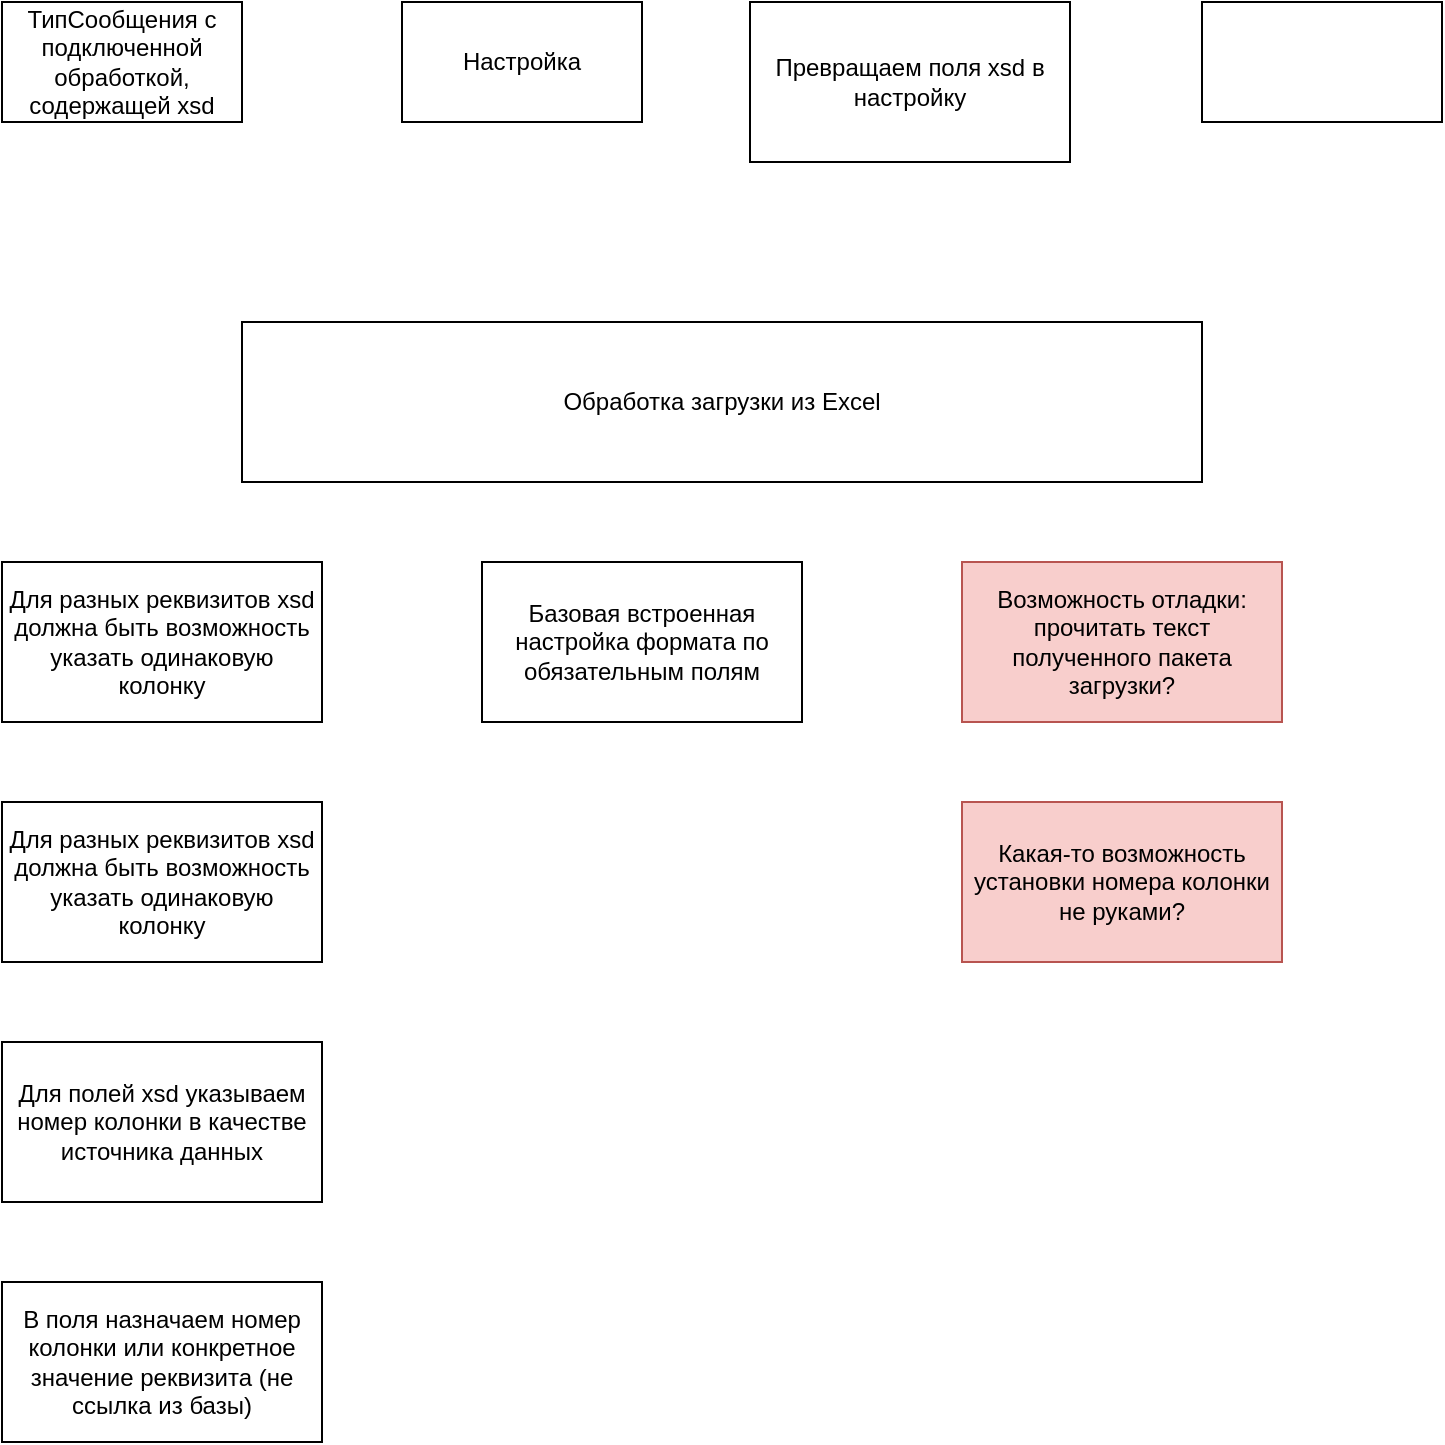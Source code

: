 <mxfile version="20.6.0" type="device" pages="4"><diagram id="U8fzolZC7nZdCNsqpMJk" name="Тезисы"><mxGraphModel dx="1673" dy="887" grid="1" gridSize="10" guides="1" tooltips="1" connect="1" arrows="1" fold="1" page="1" pageScale="1" pageWidth="827" pageHeight="1169" math="0" shadow="0"><root><mxCell id="0"/><mxCell id="1" parent="0"/><mxCell id="AP_dU7DCzNYFyPdQlKkF-1" value="ТипСообщения с подключенной обработкой, содержащей xsd" style="rounded=0;whiteSpace=wrap;html=1;" vertex="1" parent="1"><mxGeometry x="40" y="40" width="120" height="60" as="geometry"/></mxCell><mxCell id="AP_dU7DCzNYFyPdQlKkF-2" value="Настройка" style="rounded=0;whiteSpace=wrap;html=1;" vertex="1" parent="1"><mxGeometry x="240" y="40" width="120" height="60" as="geometry"/></mxCell><mxCell id="AP_dU7DCzNYFyPdQlKkF-3" value="Превращаем поля xsd в настройку" style="rounded=0;whiteSpace=wrap;html=1;" vertex="1" parent="1"><mxGeometry x="414" y="40" width="160" height="80" as="geometry"/></mxCell><mxCell id="AP_dU7DCzNYFyPdQlKkF-4" value="" style="rounded=0;whiteSpace=wrap;html=1;" vertex="1" parent="1"><mxGeometry x="640" y="40" width="120" height="60" as="geometry"/></mxCell><mxCell id="AP_dU7DCzNYFyPdQlKkF-5" value="Обработка загрузки из Excel" style="rounded=0;whiteSpace=wrap;html=1;" vertex="1" parent="1"><mxGeometry x="160" y="200" width="480" height="80" as="geometry"/></mxCell><mxCell id="AP_dU7DCzNYFyPdQlKkF-6" value="Для разных реквизитов xsd должна быть возможность указать одинаковую колонку" style="rounded=0;whiteSpace=wrap;html=1;" vertex="1" parent="1"><mxGeometry x="40" y="440" width="160" height="80" as="geometry"/></mxCell><mxCell id="AP_dU7DCzNYFyPdQlKkF-7" value="Для полей xsd указываем номер колонки в качестве источника данных" style="rounded=0;whiteSpace=wrap;html=1;" vertex="1" parent="1"><mxGeometry x="40" y="560" width="160" height="80" as="geometry"/></mxCell><mxCell id="AP_dU7DCzNYFyPdQlKkF-8" value="Возможность отладки: прочитать текст полученного пакета загрузки?" style="rounded=0;whiteSpace=wrap;html=1;fillColor=#f8cecc;strokeColor=#b85450;" vertex="1" parent="1"><mxGeometry x="520" y="320" width="160" height="80" as="geometry"/></mxCell><mxCell id="AP_dU7DCzNYFyPdQlKkF-9" value="Какая-то возможность установки номера колонки не руками?" style="rounded=0;whiteSpace=wrap;html=1;fillColor=#f8cecc;strokeColor=#b85450;" vertex="1" parent="1"><mxGeometry x="520" y="440" width="160" height="80" as="geometry"/></mxCell><mxCell id="AP_dU7DCzNYFyPdQlKkF-10" value="Для разных реквизитов xsd должна быть возможность указать одинаковую колонку" style="rounded=0;whiteSpace=wrap;html=1;" vertex="1" parent="1"><mxGeometry x="40" y="320" width="160" height="80" as="geometry"/></mxCell><mxCell id="AP_dU7DCzNYFyPdQlKkF-11" value="Базовая встроенная настройка формата по обязательным полям" style="rounded=0;whiteSpace=wrap;html=1;" vertex="1" parent="1"><mxGeometry x="280" y="320" width="160" height="80" as="geometry"/></mxCell><mxCell id="AP_dU7DCzNYFyPdQlKkF-12" value="В поля назначаем номер колонки или конкретное значение реквизита (не ссылка из базы)" style="rounded=0;whiteSpace=wrap;html=1;" vertex="1" parent="1"><mxGeometry x="40" y="680" width="160" height="80" as="geometry"/></mxCell></root></mxGraphModel></diagram><diagram id="5XHhKs9LB3xMoOQARmgq" name="Схема процесса работы с обработкой"><mxGraphModel dx="2370" dy="1257" grid="1" gridSize="10" guides="1" tooltips="1" connect="1" arrows="1" fold="1" page="1" pageScale="1" pageWidth="827" pageHeight="1169" math="0" shadow="0"><root><mxCell id="0"/><mxCell id="1" parent="0"/><mxCell id="87eF1S2lNxK1gvHGaXlv-1" value="" style="swimlane;html=1;childLayout=stackLayout;resizeParent=1;resizeParentMax=0;startSize=20;horizontal=0;horizontalStack=1;whiteSpace=wrap;" vertex="1" parent="1"><mxGeometry x="160" y="80" width="1140" height="2030" as="geometry"/></mxCell><mxCell id="87eF1S2lNxK1gvHGaXlv-2" value="Пользователь" style="swimlane;html=1;startSize=20;" vertex="1" parent="87eF1S2lNxK1gvHGaXlv-1"><mxGeometry x="20" width="540" height="2030" as="geometry"/></mxCell><mxCell id="87eF1S2lNxK1gvHGaXlv-5" value="Открывает обработку" style="points=[[0.145,0.145,0],[0.5,0,0],[0.855,0.145,0],[1,0.5,0],[0.855,0.855,0],[0.5,1,0],[0.145,0.855,0],[0,0.5,0]];shape=mxgraph.bpmn.event;html=1;verticalLabelPosition=bottom;labelBackgroundColor=#ffffff;verticalAlign=top;align=center;perimeter=ellipsePerimeter;outlineConnect=0;aspect=fixed;outline=standard;symbol=general;" vertex="1" parent="87eF1S2lNxK1gvHGaXlv-2"><mxGeometry x="85" y="40" width="50" height="50" as="geometry"/></mxCell><mxCell id="87eF1S2lNxK1gvHGaXlv-8" value="Создает новую &lt;br&gt;настройку" style="points=[[0.145,0.145,0],[0.5,0,0],[0.855,0.145,0],[1,0.5,0],[0.855,0.855,0],[0.5,1,0],[0.145,0.855,0],[0,0.5,0]];shape=mxgraph.bpmn.event;html=1;verticalLabelPosition=bottom;labelBackgroundColor=#ffffff;verticalAlign=top;align=center;perimeter=ellipsePerimeter;outlineConnect=0;aspect=fixed;outline=standard;symbol=general;" vertex="1" parent="87eF1S2lNxK1gvHGaXlv-2"><mxGeometry x="410" y="280" width="50" height="50" as="geometry"/></mxCell><mxCell id="87eF1S2lNxK1gvHGaXlv-14" style="edgeStyle=orthogonalEdgeStyle;rounded=0;orthogonalLoop=1;jettySize=auto;html=1;entryX=0.5;entryY=0;entryDx=0;entryDy=0;entryPerimeter=0;" edge="1" parent="87eF1S2lNxK1gvHGaXlv-2" source="87eF1S2lNxK1gvHGaXlv-9" target="87eF1S2lNxK1gvHGaXlv-12"><mxGeometry relative="1" as="geometry"/></mxCell><mxCell id="87eF1S2lNxK1gvHGaXlv-15" style="edgeStyle=orthogonalEdgeStyle;rounded=0;orthogonalLoop=1;jettySize=auto;html=1;exitX=0.5;exitY=1;exitDx=0;exitDy=0;exitPerimeter=0;" edge="1" parent="87eF1S2lNxK1gvHGaXlv-2" source="87eF1S2lNxK1gvHGaXlv-9" target="87eF1S2lNxK1gvHGaXlv-13"><mxGeometry relative="1" as="geometry"/></mxCell><mxCell id="87eF1S2lNxK1gvHGaXlv-9" value="Выбирает из &lt;br&gt;списка настройку&amp;nbsp;" style="points=[[0.145,0.145,0],[0.5,0,0],[0.855,0.145,0],[1,0.5,0],[0.855,0.855,0],[0.5,1,0],[0.145,0.855,0],[0,0.5,0]];shape=mxgraph.bpmn.event;html=1;verticalLabelPosition=bottom;labelBackgroundColor=#ffffff;verticalAlign=top;align=center;perimeter=ellipsePerimeter;outlineConnect=0;aspect=fixed;outline=standard;symbol=general;" vertex="1" parent="87eF1S2lNxK1gvHGaXlv-2"><mxGeometry x="85" y="280" width="50" height="50" as="geometry"/></mxCell><mxCell id="87eF1S2lNxK1gvHGaXlv-12" value="Вызывает загрузку по&lt;br&gt;&amp;nbsp;настройке" style="points=[[0.145,0.145,0],[0.5,0,0],[0.855,0.145,0],[1,0.5,0],[0.855,0.855,0],[0.5,1,0],[0.145,0.855,0],[0,0.5,0]];shape=mxgraph.bpmn.event;html=1;verticalLabelPosition=bottom;labelBackgroundColor=#ffffff;verticalAlign=top;align=center;perimeter=ellipsePerimeter;outlineConnect=0;aspect=fixed;outline=standard;symbol=general;" vertex="1" parent="87eF1S2lNxK1gvHGaXlv-2"><mxGeometry x="60" y="440" width="50" height="50" as="geometry"/></mxCell><mxCell id="87eF1S2lNxK1gvHGaXlv-13" value="Вызывает редактирование&lt;br&gt;&amp;nbsp;настройки" style="points=[[0.145,0.145,0],[0.5,0,0],[0.855,0.145,0],[1,0.5,0],[0.855,0.855,0],[0.5,1,0],[0.145,0.855,0],[0,0.5,0]];shape=mxgraph.bpmn.event;html=1;verticalLabelPosition=bottom;labelBackgroundColor=#ffffff;verticalAlign=top;align=center;perimeter=ellipsePerimeter;outlineConnect=0;aspect=fixed;outline=standard;symbol=general;" vertex="1" parent="87eF1S2lNxK1gvHGaXlv-2"><mxGeometry x="220" y="430" width="50" height="50" as="geometry"/></mxCell><mxCell id="87eF1S2lNxK1gvHGaXlv-19" value="Выполняет редактирование &lt;br&gt;настройки. &lt;br&gt;Вызывает сохранение" style="points=[[0.145,0.145,0],[0.5,0,0],[0.855,0.145,0],[1,0.5,0],[0.855,0.855,0],[0.5,1,0],[0.145,0.855,0],[0,0.5,0]];shape=mxgraph.bpmn.event;html=1;verticalLabelPosition=bottom;labelBackgroundColor=#ffffff;verticalAlign=top;align=center;perimeter=ellipsePerimeter;outlineConnect=0;aspect=fixed;outline=standard;symbol=general;" vertex="1" parent="87eF1S2lNxK1gvHGaXlv-2"><mxGeometry x="410" y="780" width="50" height="50" as="geometry"/></mxCell><mxCell id="87eF1S2lNxK1gvHGaXlv-7" style="edgeStyle=orthogonalEdgeStyle;rounded=0;orthogonalLoop=1;jettySize=auto;html=1;entryX=0.5;entryY=0;entryDx=0;entryDy=0;entryPerimeter=0;" edge="1" parent="87eF1S2lNxK1gvHGaXlv-1" source="87eF1S2lNxK1gvHGaXlv-5" target="87eF1S2lNxK1gvHGaXlv-6"><mxGeometry relative="1" as="geometry"/></mxCell><mxCell id="87eF1S2lNxK1gvHGaXlv-10" style="edgeStyle=orthogonalEdgeStyle;rounded=0;orthogonalLoop=1;jettySize=auto;html=1;entryX=0.5;entryY=0;entryDx=0;entryDy=0;entryPerimeter=0;exitX=0.5;exitY=1;exitDx=0;exitDy=0;exitPerimeter=0;" edge="1" parent="87eF1S2lNxK1gvHGaXlv-1" source="87eF1S2lNxK1gvHGaXlv-6" target="87eF1S2lNxK1gvHGaXlv-8"><mxGeometry relative="1" as="geometry"/></mxCell><mxCell id="87eF1S2lNxK1gvHGaXlv-11" style="edgeStyle=orthogonalEdgeStyle;rounded=0;orthogonalLoop=1;jettySize=auto;html=1;entryX=0.5;entryY=0;entryDx=0;entryDy=0;entryPerimeter=0;exitX=0.5;exitY=1;exitDx=0;exitDy=0;exitPerimeter=0;" edge="1" parent="87eF1S2lNxK1gvHGaXlv-1" source="87eF1S2lNxK1gvHGaXlv-6" target="87eF1S2lNxK1gvHGaXlv-9"><mxGeometry relative="1" as="geometry"/></mxCell><mxCell id="87eF1S2lNxK1gvHGaXlv-17" style="edgeStyle=orthogonalEdgeStyle;rounded=0;orthogonalLoop=1;jettySize=auto;html=1;exitX=0.5;exitY=1;exitDx=0;exitDy=0;exitPerimeter=0;" edge="1" parent="87eF1S2lNxK1gvHGaXlv-1" source="87eF1S2lNxK1gvHGaXlv-8" target="87eF1S2lNxK1gvHGaXlv-16"><mxGeometry relative="1" as="geometry"/></mxCell><mxCell id="87eF1S2lNxK1gvHGaXlv-18" style="edgeStyle=orthogonalEdgeStyle;rounded=0;orthogonalLoop=1;jettySize=auto;html=1;entryX=0.5;entryY=0;entryDx=0;entryDy=0;entryPerimeter=0;exitX=0.5;exitY=1;exitDx=0;exitDy=0;exitPerimeter=0;" edge="1" parent="87eF1S2lNxK1gvHGaXlv-1" source="87eF1S2lNxK1gvHGaXlv-13" target="87eF1S2lNxK1gvHGaXlv-16"><mxGeometry relative="1" as="geometry"/></mxCell><mxCell id="87eF1S2lNxK1gvHGaXlv-20" style="edgeStyle=orthogonalEdgeStyle;rounded=0;orthogonalLoop=1;jettySize=auto;html=1;entryX=0.5;entryY=0;entryDx=0;entryDy=0;entryPerimeter=0;exitX=0.5;exitY=1;exitDx=0;exitDy=0;exitPerimeter=0;" edge="1" parent="87eF1S2lNxK1gvHGaXlv-1" source="87eF1S2lNxK1gvHGaXlv-16" target="87eF1S2lNxK1gvHGaXlv-19"><mxGeometry relative="1" as="geometry"/></mxCell><mxCell id="87eF1S2lNxK1gvHGaXlv-22" style="edgeStyle=orthogonalEdgeStyle;rounded=0;orthogonalLoop=1;jettySize=auto;html=1;entryX=0.5;entryY=0;entryDx=0;entryDy=0;entryPerimeter=0;exitX=0.5;exitY=1;exitDx=0;exitDy=0;exitPerimeter=0;" edge="1" parent="87eF1S2lNxK1gvHGaXlv-1" source="87eF1S2lNxK1gvHGaXlv-12" target="87eF1S2lNxK1gvHGaXlv-21"><mxGeometry relative="1" as="geometry"><Array as="points"><mxPoint x="105" y="1450"/><mxPoint x="820" y="1450"/></Array></mxGeometry></mxCell><mxCell id="87eF1S2lNxK1gvHGaXlv-24" style="edgeStyle=orthogonalEdgeStyle;rounded=0;orthogonalLoop=1;jettySize=auto;html=1;entryX=0.5;entryY=0;entryDx=0;entryDy=0;entryPerimeter=0;exitX=0.5;exitY=1;exitDx=0;exitDy=0;exitPerimeter=0;" edge="1" parent="87eF1S2lNxK1gvHGaXlv-1" source="87eF1S2lNxK1gvHGaXlv-19" target="87eF1S2lNxK1gvHGaXlv-23"><mxGeometry relative="1" as="geometry"/></mxCell><mxCell id="87eF1S2lNxK1gvHGaXlv-3" value="Система" style="swimlane;html=1;startSize=20;" vertex="1" parent="87eF1S2lNxK1gvHGaXlv-1"><mxGeometry x="560" width="580" height="2030" as="geometry"/></mxCell><mxCell id="87eF1S2lNxK1gvHGaXlv-6" value="Отображает выбор настройки" style="points=[[0.25,0,0],[0.5,0,0],[0.75,0,0],[1,0.25,0],[1,0.5,0],[1,0.75,0],[0.75,1,0],[0.5,1,0],[0.25,1,0],[0,0.75,0],[0,0.5,0],[0,0.25,0]];shape=mxgraph.bpmn.task;whiteSpace=wrap;rectStyle=rounded;size=10;html=1;taskMarker=abstract;" vertex="1" parent="87eF1S2lNxK1gvHGaXlv-3"><mxGeometry x="110" y="130" width="120" height="80" as="geometry"/></mxCell><mxCell id="87eF1S2lNxK1gvHGaXlv-16" value="Отображает редактирование настройки" style="points=[[0.25,0,0],[0.5,0,0],[0.75,0,0],[1,0.25,0],[1,0.5,0],[1,0.75,0],[0.75,1,0],[0.5,1,0],[0.25,1,0],[0,0.75,0],[0,0.5,0],[0,0.25,0]];shape=mxgraph.bpmn.task;whiteSpace=wrap;rectStyle=rounded;size=10;html=1;taskMarker=abstract;" vertex="1" parent="87eF1S2lNxK1gvHGaXlv-3"><mxGeometry x="110" y="560" width="120" height="80" as="geometry"/></mxCell><mxCell id="87eF1S2lNxK1gvHGaXlv-27" style="edgeStyle=orthogonalEdgeStyle;rounded=0;orthogonalLoop=1;jettySize=auto;html=1;entryX=0.5;entryY=0;entryDx=0;entryDy=0;entryPerimeter=0;exitX=0.5;exitY=1;exitDx=0;exitDy=0;exitPerimeter=0;" edge="1" parent="87eF1S2lNxK1gvHGaXlv-3" source="87eF1S2lNxK1gvHGaXlv-21" target="87eF1S2lNxK1gvHGaXlv-26"><mxGeometry relative="1" as="geometry"/></mxCell><mxCell id="87eF1S2lNxK1gvHGaXlv-21" value="Выполняет загрузку по созданной настройке." style="points=[[0.25,0,0],[0.5,0,0],[0.75,0,0],[1,0.25,0],[1,0.5,0],[1,0.75,0],[0.75,1,0],[0.5,1,0],[0.25,1,0],[0,0.75,0],[0,0.5,0],[0,0.25,0]];shape=mxgraph.bpmn.task;whiteSpace=wrap;rectStyle=rounded;size=10;html=1;taskMarker=abstract;" vertex="1" parent="87eF1S2lNxK1gvHGaXlv-3"><mxGeometry x="200" y="1480" width="120" height="80" as="geometry"/></mxCell><mxCell id="87eF1S2lNxK1gvHGaXlv-28" style="edgeStyle=orthogonalEdgeStyle;rounded=0;orthogonalLoop=1;jettySize=auto;html=1;entryX=0.5;entryY=0;entryDx=0;entryDy=0;entryPerimeter=0;exitX=0.5;exitY=1;exitDx=0;exitDy=0;exitPerimeter=0;" edge="1" parent="87eF1S2lNxK1gvHGaXlv-3" source="87eF1S2lNxK1gvHGaXlv-23" target="87eF1S2lNxK1gvHGaXlv-25"><mxGeometry relative="1" as="geometry"/></mxCell><mxCell id="87eF1S2lNxK1gvHGaXlv-23" value="Проверяет и сохраняет настройки" style="points=[[0.25,0,0],[0.5,0,0],[0.75,0,0],[1,0.25,0],[1,0.5,0],[1,0.75,0],[0.75,1,0],[0.5,1,0],[0.25,1,0],[0,0.75,0],[0,0.5,0],[0,0.25,0]];shape=mxgraph.bpmn.task;whiteSpace=wrap;rectStyle=rounded;size=10;html=1;taskMarker=abstract;" vertex="1" parent="87eF1S2lNxK1gvHGaXlv-3"><mxGeometry x="430" y="940" width="120" height="80" as="geometry"/></mxCell><mxCell id="87eF1S2lNxK1gvHGaXlv-41" style="edgeStyle=orthogonalEdgeStyle;rounded=0;orthogonalLoop=1;jettySize=auto;html=1;entryX=0.5;entryY=0;entryDx=0;entryDy=0;entryPerimeter=0;" edge="1" parent="87eF1S2lNxK1gvHGaXlv-3" source="87eF1S2lNxK1gvHGaXlv-25" target="87eF1S2lNxK1gvHGaXlv-40"><mxGeometry relative="1" as="geometry"/></mxCell><mxCell id="87eF1S2lNxK1gvHGaXlv-44" value="Нет" style="edgeLabel;html=1;align=center;verticalAlign=middle;resizable=0;points=[];" vertex="1" connectable="0" parent="87eF1S2lNxK1gvHGaXlv-41"><mxGeometry x="-0.598" y="-2" relative="1" as="geometry"><mxPoint as="offset"/></mxGeometry></mxCell><mxCell id="87eF1S2lNxK1gvHGaXlv-42" style="edgeStyle=orthogonalEdgeStyle;rounded=0;orthogonalLoop=1;jettySize=auto;html=1;entryX=0.5;entryY=0;entryDx=0;entryDy=0;entryPerimeter=0;" edge="1" parent="87eF1S2lNxK1gvHGaXlv-3" source="87eF1S2lNxK1gvHGaXlv-25" target="87eF1S2lNxK1gvHGaXlv-39"><mxGeometry relative="1" as="geometry"/></mxCell><mxCell id="87eF1S2lNxK1gvHGaXlv-43" value="Да" style="edgeLabel;html=1;align=center;verticalAlign=middle;resizable=0;points=[];" vertex="1" connectable="0" parent="87eF1S2lNxK1gvHGaXlv-42"><mxGeometry x="-0.493" y="-1" relative="1" as="geometry"><mxPoint as="offset"/></mxGeometry></mxCell><mxCell id="87eF1S2lNxK1gvHGaXlv-25" value="Есть ошибки в настройках?" style="points=[[0.25,0.25,0],[0.5,0,0],[0.75,0.25,0],[1,0.5,0],[0.75,0.75,0],[0.5,1,0],[0.25,0.75,0],[0,0.5,0]];shape=mxgraph.bpmn.gateway2;html=1;verticalLabelPosition=bottom;labelBackgroundColor=#ffffff;verticalAlign=top;align=center;perimeter=rhombusPerimeter;outlineConnect=0;outline=none;symbol=none;" vertex="1" parent="87eF1S2lNxK1gvHGaXlv-3"><mxGeometry x="300" y="1080" width="50" height="50" as="geometry"/></mxCell><mxCell id="87eF1S2lNxK1gvHGaXlv-31" style="edgeStyle=orthogonalEdgeStyle;rounded=0;orthogonalLoop=1;jettySize=auto;html=1;entryX=0.5;entryY=0;entryDx=0;entryDy=0;entryPerimeter=0;" edge="1" parent="87eF1S2lNxK1gvHGaXlv-3" source="87eF1S2lNxK1gvHGaXlv-26" target="87eF1S2lNxK1gvHGaXlv-30"><mxGeometry relative="1" as="geometry"/></mxCell><mxCell id="87eF1S2lNxK1gvHGaXlv-34" value="Нет" style="edgeLabel;html=1;align=center;verticalAlign=middle;resizable=0;points=[];" vertex="1" connectable="0" parent="87eF1S2lNxK1gvHGaXlv-31"><mxGeometry x="-0.721" y="2" relative="1" as="geometry"><mxPoint x="-1" as="offset"/></mxGeometry></mxCell><mxCell id="87eF1S2lNxK1gvHGaXlv-32" style="edgeStyle=orthogonalEdgeStyle;rounded=0;orthogonalLoop=1;jettySize=auto;html=1;entryX=0.5;entryY=0;entryDx=0;entryDy=0;entryPerimeter=0;" edge="1" parent="87eF1S2lNxK1gvHGaXlv-3" source="87eF1S2lNxK1gvHGaXlv-26" target="87eF1S2lNxK1gvHGaXlv-29"><mxGeometry relative="1" as="geometry"/></mxCell><mxCell id="87eF1S2lNxK1gvHGaXlv-33" value="Да" style="edgeLabel;html=1;align=center;verticalAlign=middle;resizable=0;points=[];" vertex="1" connectable="0" parent="87eF1S2lNxK1gvHGaXlv-32"><mxGeometry x="-0.68" y="-2" relative="1" as="geometry"><mxPoint x="-1" as="offset"/></mxGeometry></mxCell><mxCell id="87eF1S2lNxK1gvHGaXlv-26" value="Есть ошибки при загрузке?" style="points=[[0.25,0.25,0],[0.5,0,0],[0.75,0.25,0],[1,0.5,0],[0.75,0.75,0],[0.5,1,0],[0.25,0.75,0],[0,0.5,0]];shape=mxgraph.bpmn.gateway2;html=1;verticalLabelPosition=bottom;labelBackgroundColor=#ffffff;verticalAlign=top;align=center;perimeter=rhombusPerimeter;outlineConnect=0;outline=none;symbol=none;" vertex="1" parent="87eF1S2lNxK1gvHGaXlv-3"><mxGeometry x="235" y="1624" width="50" height="50" as="geometry"/></mxCell><mxCell id="87eF1S2lNxK1gvHGaXlv-36" style="edgeStyle=orthogonalEdgeStyle;rounded=0;orthogonalLoop=1;jettySize=auto;html=1;entryX=0.5;entryY=0;entryDx=0;entryDy=0;entryPerimeter=0;exitX=0.5;exitY=1;exitDx=0;exitDy=0;exitPerimeter=0;" edge="1" parent="87eF1S2lNxK1gvHGaXlv-3" source="87eF1S2lNxK1gvHGaXlv-29" target="87eF1S2lNxK1gvHGaXlv-35"><mxGeometry relative="1" as="geometry"/></mxCell><mxCell id="87eF1S2lNxK1gvHGaXlv-29" value="Выводит пользователю ошибки" style="points=[[0.25,0,0],[0.5,0,0],[0.75,0,0],[1,0.25,0],[1,0.5,0],[1,0.75,0],[0.75,1,0],[0.5,1,0],[0.25,1,0],[0,0.75,0],[0,0.5,0],[0,0.25,0]];shape=mxgraph.bpmn.task;whiteSpace=wrap;rectStyle=rounded;size=10;html=1;taskMarker=abstract;" vertex="1" parent="87eF1S2lNxK1gvHGaXlv-3"><mxGeometry x="70" y="1750" width="120" height="80" as="geometry"/></mxCell><mxCell id="87eF1S2lNxK1gvHGaXlv-38" style="edgeStyle=orthogonalEdgeStyle;rounded=0;orthogonalLoop=1;jettySize=auto;html=1;entryX=0.5;entryY=0;entryDx=0;entryDy=0;entryPerimeter=0;exitX=0.5;exitY=1;exitDx=0;exitDy=0;exitPerimeter=0;" edge="1" parent="87eF1S2lNxK1gvHGaXlv-3" source="87eF1S2lNxK1gvHGaXlv-30" target="87eF1S2lNxK1gvHGaXlv-35"><mxGeometry relative="1" as="geometry"/></mxCell><mxCell id="87eF1S2lNxK1gvHGaXlv-30" value="Сохраняет загруженные данные" style="points=[[0.25,0,0],[0.5,0,0],[0.75,0,0],[1,0.25,0],[1,0.5,0],[1,0.75,0],[0.75,1,0],[0.5,1,0],[0.25,1,0],[0,0.75,0],[0,0.5,0],[0,0.25,0]];shape=mxgraph.bpmn.task;whiteSpace=wrap;rectStyle=rounded;size=10;html=1;taskMarker=abstract;" vertex="1" parent="87eF1S2lNxK1gvHGaXlv-3"><mxGeometry x="380" y="1750" width="120" height="80" as="geometry"/></mxCell><mxCell id="87eF1S2lNxK1gvHGaXlv-35" value="Конец процесса" style="points=[[0.145,0.145,0],[0.5,0,0],[0.855,0.145,0],[1,0.5,0],[0.855,0.855,0],[0.5,1,0],[0.145,0.855,0],[0,0.5,0]];shape=mxgraph.bpmn.event;html=1;verticalLabelPosition=bottom;labelBackgroundColor=#ffffff;verticalAlign=top;align=center;perimeter=ellipsePerimeter;outlineConnect=0;aspect=fixed;outline=end;symbol=terminate;" vertex="1" parent="87eF1S2lNxK1gvHGaXlv-3"><mxGeometry x="250" y="1950" width="50" height="50" as="geometry"/></mxCell><mxCell id="87eF1S2lNxK1gvHGaXlv-39" value="Выводит пользователю ошибки" style="points=[[0.25,0,0],[0.5,0,0],[0.75,0,0],[1,0.25,0],[1,0.5,0],[1,0.75,0],[0.75,1,0],[0.5,1,0],[0.25,1,0],[0,0.75,0],[0,0.5,0],[0,0.25,0]];shape=mxgraph.bpmn.task;whiteSpace=wrap;rectStyle=rounded;size=10;html=1;taskMarker=abstract;" vertex="1" parent="87eF1S2lNxK1gvHGaXlv-3"><mxGeometry x="100" y="1200" width="120" height="80" as="geometry"/></mxCell><mxCell id="87eF1S2lNxK1gvHGaXlv-46" style="edgeStyle=orthogonalEdgeStyle;rounded=0;orthogonalLoop=1;jettySize=auto;html=1;entryX=0.5;entryY=0;entryDx=0;entryDy=0;entryPerimeter=0;" edge="1" parent="87eF1S2lNxK1gvHGaXlv-3" source="87eF1S2lNxK1gvHGaXlv-40" target="87eF1S2lNxK1gvHGaXlv-45"><mxGeometry relative="1" as="geometry"/></mxCell><mxCell id="87eF1S2lNxK1gvHGaXlv-40" value="Сохраняет заданные настройки. Закрывает редактирование настроек" style="points=[[0.25,0,0],[0.5,0,0],[0.75,0,0],[1,0.25,0],[1,0.5,0],[1,0.75,0],[0.75,1,0],[0.5,1,0],[0.25,1,0],[0,0.75,0],[0,0.5,0],[0,0.25,0]];shape=mxgraph.bpmn.task;whiteSpace=wrap;rectStyle=rounded;size=10;html=1;taskMarker=abstract;" vertex="1" parent="87eF1S2lNxK1gvHGaXlv-3"><mxGeometry x="410" y="1210" width="120" height="80" as="geometry"/></mxCell><mxCell id="87eF1S2lNxK1gvHGaXlv-45" value="Конец процесса" style="points=[[0.145,0.145,0],[0.5,0,0],[0.855,0.145,0],[1,0.5,0],[0.855,0.855,0],[0.5,1,0],[0.145,0.855,0],[0,0.5,0]];shape=mxgraph.bpmn.event;html=1;verticalLabelPosition=bottom;labelBackgroundColor=#ffffff;verticalAlign=top;align=center;perimeter=ellipsePerimeter;outlineConnect=0;aspect=fixed;outline=end;symbol=terminate;" vertex="1" parent="87eF1S2lNxK1gvHGaXlv-3"><mxGeometry x="445" y="1340" width="50" height="50" as="geometry"/></mxCell><mxCell id="87eF1S2lNxK1gvHGaXlv-47" style="edgeStyle=orthogonalEdgeStyle;rounded=0;orthogonalLoop=1;jettySize=auto;html=1;entryX=0.5;entryY=0;entryDx=0;entryDy=0;entryPerimeter=0;" edge="1" parent="87eF1S2lNxK1gvHGaXlv-1" source="87eF1S2lNxK1gvHGaXlv-39" target="87eF1S2lNxK1gvHGaXlv-19"><mxGeometry relative="1" as="geometry"><Array as="points"><mxPoint x="290" y="1240"/><mxPoint x="290" y="730"/><mxPoint x="455" y="730"/></Array></mxGeometry></mxCell><mxCell id="87eF1S2lNxK1gvHGaXlv-48" value="Загрузка из табличного документа" style="rounded=0;whiteSpace=wrap;html=1;" vertex="1" parent="1"><mxGeometry x="160" y="20" width="1140" height="60" as="geometry"/></mxCell></root></mxGraphModel></diagram><diagram id="6GckWbS3Git7gFdJZ3oE" name="Процесс редактирования настроек"><mxGraphModel dx="2844" dy="1508" grid="1" gridSize="10" guides="1" tooltips="1" connect="1" arrows="1" fold="1" page="1" pageScale="1" pageWidth="827" pageHeight="1169" math="0" shadow="0"><root><mxCell id="0"/><mxCell id="1" parent="0"/><mxCell id="TbWgfQ1BpCs46w1cBOL2-2" value="Pool" style="swimlane;html=1;childLayout=stackLayout;resizeParent=1;resizeParentMax=0;startSize=20;horizontal=0;horizontalStack=1;whiteSpace=wrap;" vertex="1" parent="1"><mxGeometry x="40" y="40" width="780" height="1040" as="geometry"/></mxCell><mxCell id="TbWgfQ1BpCs46w1cBOL2-3" value="Пользователь" style="swimlane;html=1;startSize=20;" vertex="1" parent="TbWgfQ1BpCs46w1cBOL2-2"><mxGeometry x="20" width="340" height="1040" as="geometry"/></mxCell><mxCell id="y7Gk_75M8xc8uff-1NYp-1" value="Вызывает редактирование &lt;br&gt;настройки" style="points=[[0.145,0.145,0],[0.5,0,0],[0.855,0.145,0],[1,0.5,0],[0.855,0.855,0],[0.5,1,0],[0.145,0.855,0],[0,0.5,0]];shape=mxgraph.bpmn.event;html=1;verticalLabelPosition=bottom;labelBackgroundColor=#ffffff;verticalAlign=top;align=center;perimeter=ellipsePerimeter;outlineConnect=0;aspect=fixed;outline=standard;symbol=general;" vertex="1" parent="TbWgfQ1BpCs46w1cBOL2-3"><mxGeometry x="145" y="40" width="50" height="50" as="geometry"/></mxCell><mxCell id="y7Gk_75M8xc8uff-1NYp-13" style="edgeStyle=orthogonalEdgeStyle;rounded=0;orthogonalLoop=1;jettySize=auto;html=1;" edge="1" parent="TbWgfQ1BpCs46w1cBOL2-3" source="y7Gk_75M8xc8uff-1NYp-9" target="y7Gk_75M8xc8uff-1NYp-12"><mxGeometry relative="1" as="geometry"/></mxCell><mxCell id="y7Gk_75M8xc8uff-1NYp-9" value="Открывает Excel файл,&lt;br&gt;редактирует номера и заполняемые &lt;br&gt;значения реквизитов типа сообщения" style="points=[[0.145,0.145,0],[0.5,0,0],[0.855,0.145,0],[1,0.5,0],[0.855,0.855,0],[0.5,1,0],[0.145,0.855,0],[0,0.5,0]];shape=mxgraph.bpmn.event;html=1;verticalLabelPosition=bottom;labelBackgroundColor=#ffffff;verticalAlign=top;align=center;perimeter=ellipsePerimeter;outlineConnect=0;aspect=fixed;outline=standard;symbol=general;" vertex="1" parent="TbWgfQ1BpCs46w1cBOL2-3"><mxGeometry x="120" y="700" width="50" height="50" as="geometry"/></mxCell><mxCell id="y7Gk_75M8xc8uff-1NYp-12" value="Вызывает сохранение настроек" style="points=[[0.145,0.145,0],[0.5,0,0],[0.855,0.145,0],[1,0.5,0],[0.855,0.855,0],[0.5,1,0],[0.145,0.855,0],[0,0.5,0]];shape=mxgraph.bpmn.event;html=1;verticalLabelPosition=bottom;labelBackgroundColor=#ffffff;verticalAlign=top;align=center;perimeter=ellipsePerimeter;outlineConnect=0;aspect=fixed;outline=end;symbol=terminate;" vertex="1" parent="TbWgfQ1BpCs46w1cBOL2-3"><mxGeometry x="120" y="900" width="50" height="50" as="geometry"/></mxCell><mxCell id="y7Gk_75M8xc8uff-1NYp-3" style="edgeStyle=orthogonalEdgeStyle;rounded=0;orthogonalLoop=1;jettySize=auto;html=1;entryX=0.5;entryY=0;entryDx=0;entryDy=0;entryPerimeter=0;exitX=0.5;exitY=1;exitDx=0;exitDy=0;exitPerimeter=0;" edge="1" parent="TbWgfQ1BpCs46w1cBOL2-2" source="y7Gk_75M8xc8uff-1NYp-1" target="y7Gk_75M8xc8uff-1NYp-2"><mxGeometry relative="1" as="geometry"/></mxCell><mxCell id="TbWgfQ1BpCs46w1cBOL2-4" value="Система" style="swimlane;html=1;startSize=20;" vertex="1" parent="TbWgfQ1BpCs46w1cBOL2-2"><mxGeometry x="360" width="420" height="1040" as="geometry"/></mxCell><mxCell id="y7Gk_75M8xc8uff-1NYp-6" style="edgeStyle=orthogonalEdgeStyle;rounded=0;orthogonalLoop=1;jettySize=auto;html=1;" edge="1" parent="TbWgfQ1BpCs46w1cBOL2-4" source="y7Gk_75M8xc8uff-1NYp-2" target="y7Gk_75M8xc8uff-1NYp-4"><mxGeometry relative="1" as="geometry"/></mxCell><mxCell id="y7Gk_75M8xc8uff-1NYp-2" value="Требует выбрать:&lt;br&gt;1. Тип сообщения (Справочник.ТипыСообщенийАОД, НаправлениеОбмена = Входящее) для загрузки&lt;br&gt;2. Отправителя данных (Справочник.УчастникиАОД, клиентская система)&lt;br&gt;3. Получателя данных (Справочник.УчастникиАОД, наша система)" style="points=[[0.25,0,0],[0.5,0,0],[0.75,0,0],[1,0.25,0],[1,0.5,0],[1,0.75,0],[0.75,1,0],[0.5,1,0],[0.25,1,0],[0,0.75,0],[0,0.5,0],[0,0.25,0]];shape=mxgraph.bpmn.task;whiteSpace=wrap;rectStyle=rounded;size=10;html=1;taskMarker=abstract;" vertex="1" parent="TbWgfQ1BpCs46w1cBOL2-4"><mxGeometry x="14" y="180" width="380" height="150" as="geometry"/></mxCell><mxCell id="y7Gk_75M8xc8uff-1NYp-8" style="edgeStyle=orthogonalEdgeStyle;rounded=0;orthogonalLoop=1;jettySize=auto;html=1;entryX=0.5;entryY=0;entryDx=0;entryDy=0;entryPerimeter=0;" edge="1" parent="TbWgfQ1BpCs46w1cBOL2-4" source="y7Gk_75M8xc8uff-1NYp-4" target="y7Gk_75M8xc8uff-1NYp-7"><mxGeometry relative="1" as="geometry"/></mxCell><mxCell id="y7Gk_75M8xc8uff-1NYp-4" value="Выполняет чтение схемы пакета из макета обработки с именем&amp;nbsp;СхемаПакета (xsd)" style="points=[[0.25,0,0],[0.5,0,0],[0.75,0,0],[1,0.25,0],[1,0.5,0],[1,0.75,0],[0.75,1,0],[0.5,1,0],[0.25,1,0],[0,0.75,0],[0,0.5,0],[0,0.25,0]];shape=mxgraph.bpmn.task;whiteSpace=wrap;rectStyle=rounded;size=10;html=1;taskMarker=abstract;" vertex="1" parent="TbWgfQ1BpCs46w1cBOL2-4"><mxGeometry x="80" y="380" width="250" height="100" as="geometry"/></mxCell><mxCell id="y7Gk_75M8xc8uff-1NYp-7" value="Отображает форму настроек" style="points=[[0.25,0,0],[0.5,0,0],[0.75,0,0],[1,0.25,0],[1,0.5,0],[1,0.75,0],[0.75,1,0],[0.5,1,0],[0.25,1,0],[0,0.75,0],[0,0.5,0],[0,0.25,0]];shape=mxgraph.bpmn.task;whiteSpace=wrap;rectStyle=rounded;size=10;html=1;taskMarker=abstract;" vertex="1" parent="TbWgfQ1BpCs46w1cBOL2-4"><mxGeometry x="80" y="560" width="250" height="80" as="geometry"/></mxCell><mxCell id="y7Gk_75M8xc8uff-1NYp-10" style="edgeStyle=orthogonalEdgeStyle;rounded=0;orthogonalLoop=1;jettySize=auto;html=1;entryX=0.5;entryY=0;entryDx=0;entryDy=0;entryPerimeter=0;exitX=0.5;exitY=1;exitDx=0;exitDy=0;exitPerimeter=0;" edge="1" parent="TbWgfQ1BpCs46w1cBOL2-2" source="y7Gk_75M8xc8uff-1NYp-7" target="y7Gk_75M8xc8uff-1NYp-9"><mxGeometry relative="1" as="geometry"/></mxCell><mxCell id="y7Gk_75M8xc8uff-1NYp-17" style="edgeStyle=orthogonalEdgeStyle;rounded=0;orthogonalLoop=1;jettySize=auto;html=1;entryX=0.5;entryY=0;entryDx=0;entryDy=0;" edge="1" parent="1" source="y7Gk_75M8xc8uff-1NYp-14" target="y7Gk_75M8xc8uff-1NYp-16"><mxGeometry relative="1" as="geometry"/></mxCell><mxCell id="y7Gk_75M8xc8uff-1NYp-14" value="Получает фабрику методом:&lt;br&gt;АОД_ПовторноеИспользование.ФабрикаXdtoИзXsd(Обработка.ПолучитьМакет(&quot;СхемаПакета&amp;nbsp;&quot;).ПолучитьТекст());" style="rounded=0;whiteSpace=wrap;html=1;" vertex="1" parent="1"><mxGeometry x="880" y="430" width="690" height="80" as="geometry"/></mxCell><mxCell id="y7Gk_75M8xc8uff-1NYp-15" style="edgeStyle=orthogonalEdgeStyle;rounded=0;orthogonalLoop=1;jettySize=auto;html=1;entryX=0;entryY=0.5;entryDx=0;entryDy=0;" edge="1" parent="1" source="y7Gk_75M8xc8uff-1NYp-4" target="y7Gk_75M8xc8uff-1NYp-14"><mxGeometry relative="1" as="geometry"/></mxCell><mxCell id="y7Gk_75M8xc8uff-1NYp-19" style="edgeStyle=orthogonalEdgeStyle;rounded=0;orthogonalLoop=1;jettySize=auto;html=1;entryX=0.5;entryY=0;entryDx=0;entryDy=0;" edge="1" parent="1" source="y7Gk_75M8xc8uff-1NYp-16" target="y7Gk_75M8xc8uff-1NYp-18"><mxGeometry relative="1" as="geometry"/></mxCell><mxCell id="wk4fpaiU79ZaXQ2rfXH2-2" style="edgeStyle=orthogonalEdgeStyle;shape=link;rounded=0;orthogonalLoop=1;jettySize=auto;html=1;entryX=0;entryY=0.5;entryDx=0;entryDy=0;" edge="1" parent="1" source="y7Gk_75M8xc8uff-1NYp-16" target="wk4fpaiU79ZaXQ2rfXH2-1"><mxGeometry relative="1" as="geometry"/></mxCell><mxCell id="y7Gk_75M8xc8uff-1NYp-16" value="Получает основной тип пакета обмена методом:&lt;br&gt;ПространствоИменXSD = &quot;http://ws.toplogwms.ru/&quot;;&lt;br&gt;ЗагружаемыйТип = Фабрика.Тип(ПространствоИменXSD, Обработка.мИмяТипаДанныхОсновногоЭлемента);" style="rounded=0;whiteSpace=wrap;html=1;" vertex="1" parent="1"><mxGeometry x="880" y="560" width="690" height="80" as="geometry"/></mxCell><mxCell id="y7Gk_75M8xc8uff-1NYp-28" style="edgeStyle=orthogonalEdgeStyle;rounded=0;orthogonalLoop=1;jettySize=auto;html=1;entryX=0;entryY=0.5;entryDx=0;entryDy=0;shape=link;" edge="1" parent="1" source="y7Gk_75M8xc8uff-1NYp-18" target="y7Gk_75M8xc8uff-1NYp-21"><mxGeometry relative="1" as="geometry"/></mxCell><mxCell id="y7Gk_75M8xc8uff-1NYp-18" value="Обходит ЗагружаемыйТип.Свойства. Выводит их в дерево значений. Помечает обязательные свойства" style="rounded=0;whiteSpace=wrap;html=1;" vertex="1" parent="1"><mxGeometry x="880" y="825" width="690" height="80" as="geometry"/></mxCell><mxCell id="y7Gk_75M8xc8uff-1NYp-21" value="Колонки дерева" style="swimlane;fontStyle=0;childLayout=stackLayout;horizontal=1;startSize=30;horizontalStack=0;resizeParent=1;resizeParentMax=0;resizeLast=0;collapsible=1;marginBottom=0;whiteSpace=wrap;html=1;" vertex="1" parent="1"><mxGeometry x="1620" y="730" width="240" height="270" as="geometry"/></mxCell><mxCell id="y7Gk_75M8xc8uff-1NYp-22" value="ИмяСвойства (Строка)" style="text;strokeColor=none;fillColor=default;align=left;verticalAlign=middle;spacingLeft=4;spacingRight=4;overflow=hidden;points=[[0,0.5],[1,0.5]];portConstraint=eastwest;rotatable=0;whiteSpace=wrap;html=1;fillStyle=solid;" vertex="1" parent="y7Gk_75M8xc8uff-1NYp-21"><mxGeometry y="30" width="240" height="30" as="geometry"/></mxCell><mxCell id="RFslvACWj9HFZrel2Pxm-1" value="ТипЗначения (ОписаниеТипов, не виден пользователю)" style="text;strokeColor=none;fillColor=default;align=left;verticalAlign=middle;spacingLeft=4;spacingRight=4;overflow=hidden;points=[[0,0.5],[1,0.5]];portConstraint=eastwest;rotatable=0;whiteSpace=wrap;html=1;fillStyle=solid;" vertex="1" parent="y7Gk_75M8xc8uff-1NYp-21"><mxGeometry y="60" width="240" height="30" as="geometry"/></mxCell><mxCell id="RFslvACWj9HFZrel2Pxm-2" value="КомплексныйТип(Булево, не виден пользователю)" style="text;strokeColor=none;fillColor=default;align=left;verticalAlign=middle;spacingLeft=4;spacingRight=4;overflow=hidden;points=[[0,0.5],[1,0.5]];portConstraint=eastwest;rotatable=0;whiteSpace=wrap;html=1;fillStyle=solid;" vertex="1" parent="y7Gk_75M8xc8uff-1NYp-21"><mxGeometry y="90" width="240" height="30" as="geometry"/></mxCell><mxCell id="x8HFeszoY0-sPkxacgWW-1" value="ПутьКРеквизиту(Строка, не виден пользователю)" style="text;strokeColor=default;fillColor=default;align=left;verticalAlign=middle;spacingLeft=4;spacingRight=4;overflow=hidden;points=[[0,0.5],[1,0.5]];portConstraint=eastwest;rotatable=0;whiteSpace=wrap;html=1;fillStyle=solid;" vertex="1" parent="y7Gk_75M8xc8uff-1NYp-21"><mxGeometry y="120" width="240" height="30" as="geometry"/></mxCell><mxCell id="y7Gk_75M8xc8uff-1NYp-23" value="Обязательный (Булево)" style="text;strokeColor=none;fillColor=default;align=left;verticalAlign=middle;spacingLeft=4;spacingRight=4;overflow=hidden;points=[[0,0.5],[1,0.5]];portConstraint=eastwest;rotatable=0;whiteSpace=wrap;html=1;fillStyle=solid;" vertex="1" parent="y7Gk_75M8xc8uff-1NYp-21"><mxGeometry y="150" width="240" height="30" as="geometry"/></mxCell><mxCell id="y7Gk_75M8xc8uff-1NYp-24" value="НомерКолонки (Число)" style="text;strokeColor=none;fillColor=default;align=left;verticalAlign=middle;spacingLeft=4;spacingRight=4;overflow=hidden;points=[[0,0.5],[1,0.5]];portConstraint=eastwest;rotatable=0;whiteSpace=wrap;html=1;fillStyle=solid;" vertex="1" parent="y7Gk_75M8xc8uff-1NYp-21"><mxGeometry y="180" width="240" height="30" as="geometry"/></mxCell><mxCell id="y7Gk_75M8xc8uff-1NYp-26" value="ЗаполнятьЗначением (Булево)" style="text;strokeColor=none;fillColor=default;align=left;verticalAlign=middle;spacingLeft=4;spacingRight=4;overflow=hidden;points=[[0,0.5],[1,0.5]];portConstraint=eastwest;rotatable=0;whiteSpace=wrap;html=1;fillStyle=solid;" vertex="1" parent="y7Gk_75M8xc8uff-1NYp-21"><mxGeometry y="210" width="240" height="30" as="geometry"/></mxCell><mxCell id="y7Gk_75M8xc8uff-1NYp-27" value="ЗаполняемоеЗначение (Строка)" style="text;strokeColor=none;fillColor=default;align=left;verticalAlign=middle;spacingLeft=4;spacingRight=4;overflow=hidden;points=[[0,0.5],[1,0.5]];portConstraint=eastwest;rotatable=0;whiteSpace=wrap;html=1;fillStyle=solid;" vertex="1" parent="y7Gk_75M8xc8uff-1NYp-21"><mxGeometry y="240" width="240" height="30" as="geometry"/></mxCell><mxCell id="mV40h4osg0D_tRzQGiZj-2" style="edgeStyle=orthogonalEdgeStyle;rounded=0;orthogonalLoop=1;jettySize=auto;html=1;entryX=0;entryY=0.5;entryDx=0;entryDy=0;" edge="1" parent="1" source="x8HFeszoY0-sPkxacgWW-1" target="mV40h4osg0D_tRzQGiZj-3"><mxGeometry relative="1" as="geometry"><mxPoint x="1890" y="720" as="targetPoint"/></mxGeometry></mxCell><mxCell id="mV40h4osg0D_tRzQGiZj-3" value="&lt;span style=&quot;text-align: left;&quot;&gt;Имена колонок генерируем по полному пути к реквизиту. Вместо точки используем подчеркивание ( _ )&lt;/span&gt;" style="rounded=0;whiteSpace=wrap;html=1;fillStyle=solid;fillColor=default;" vertex="1" parent="1"><mxGeometry x="1920" y="835" width="190" height="60" as="geometry"/></mxCell><mxCell id="wk4fpaiU79ZaXQ2rfXH2-1" value="Типы значений свойств комплексных типов могут быть получены методом:&lt;br&gt;ТипЗначения.Свойства.Получить(ИмяСвойства).Тип" style="rounded=0;whiteSpace=wrap;html=1;fillStyle=solid;strokeColor=default;fillColor=default;" vertex="1" parent="1"><mxGeometry x="1654" y="570" width="300" height="60" as="geometry"/></mxCell></root></mxGraphModel></diagram><diagram id="dQMFJSewCHJYw5RyVWot" name="Процесс загрузки данных"><mxGraphModel dx="2844" dy="1508" grid="1" gridSize="10" guides="1" tooltips="1" connect="1" arrows="1" fold="1" page="1" pageScale="1" pageWidth="827" pageHeight="1169" math="0" shadow="0"><root><mxCell id="0"/><mxCell id="1" parent="0"/><mxCell id="QZzIuRFOFt2X9wSfgPc5-15" style="edgeStyle=orthogonalEdgeStyle;rounded=0;orthogonalLoop=1;jettySize=auto;html=1;entryX=0.5;entryY=0;entryDx=0;entryDy=0;" edge="1" parent="1" source="QZzIuRFOFt2X9wSfgPc5-13" target="WiHU5fk8KxVnv-FbGB8p-1"><mxGeometry relative="1" as="geometry"><mxPoint x="1080" y="280" as="targetPoint"/></mxGeometry></mxCell><mxCell id="QZzIuRFOFt2X9wSfgPc5-13" value="Собрать данные из Excel документа в эту таблицу значений" style="rounded=0;whiteSpace=wrap;html=1;" vertex="1" parent="1"><mxGeometry x="880" y="160" width="400" height="80" as="geometry"/></mxCell><mxCell id="vRAgT10r9JUnITVil0TR-1" style="edgeStyle=orthogonalEdgeStyle;rounded=0;orthogonalLoop=1;jettySize=auto;html=1;shape=link;entryX=0.012;entryY=0.223;entryDx=0;entryDy=0;entryPerimeter=0;" edge="1" parent="1" source="QZzIuRFOFt2X9wSfgPc5-16" target="vRAgT10r9JUnITVil0TR-2"><mxGeometry relative="1" as="geometry"><mxPoint x="1370" y="80" as="targetPoint"/></mxGeometry></mxCell><mxCell id="vRAgT10r9JUnITVil0TR-6" style="edgeStyle=orthogonalEdgeStyle;rounded=0;orthogonalLoop=1;jettySize=auto;html=1;entryX=0.5;entryY=0;entryDx=0;entryDy=0;" edge="1" parent="1" source="QZzIuRFOFt2X9wSfgPc5-16" target="QZzIuRFOFt2X9wSfgPc5-13"><mxGeometry relative="1" as="geometry"/></mxCell><mxCell id="QZzIuRFOFt2X9wSfgPc5-16" value="Получить таблицу для загрузки методом генерации колонок по настройке" style="rounded=0;whiteSpace=wrap;html=1;" vertex="1" parent="1"><mxGeometry x="880" y="40" width="400" height="80" as="geometry"/></mxCell><mxCell id="vRAgT10r9JUnITVil0TR-2" value="Логика генерации" style="swimlane;fontStyle=0;childLayout=stackLayout;horizontal=1;startSize=30;horizontalStack=0;resizeParent=1;resizeParentMax=0;resizeLast=0;collapsible=1;marginBottom=0;whiteSpace=wrap;html=1;fillStyle=solid;fillColor=default;" vertex="1" parent="1"><mxGeometry x="1410" y="60" width="230" height="90" as="geometry"/></mxCell><mxCell id="vRAgT10r9JUnITVil0TR-3" value="&lt;span style=&quot;text-align: center;&quot;&gt;Типы колонок берем из СтрокаДерева.ТипЗначения&lt;/span&gt;" style="text;strokeColor=none;fillColor=default;align=left;verticalAlign=middle;spacingLeft=4;spacingRight=4;overflow=hidden;points=[[0,0.5],[1,0.5]];portConstraint=eastwest;rotatable=0;whiteSpace=wrap;html=1;fillStyle=solid;" vertex="1" parent="vRAgT10r9JUnITVil0TR-2"><mxGeometry y="30" width="230" height="30" as="geometry"/></mxCell><mxCell id="vRAgT10r9JUnITVil0TR-4" value="Имена колонок берем из СтрокаДерева.ПутьКРеквизиту" style="text;strokeColor=none;fillColor=default;align=left;verticalAlign=middle;spacingLeft=4;spacingRight=4;overflow=hidden;points=[[0,0.5],[1,0.5]];portConstraint=eastwest;rotatable=0;whiteSpace=wrap;html=1;fillStyle=solid;" vertex="1" parent="vRAgT10r9JUnITVil0TR-2"><mxGeometry y="60" width="230" height="30" as="geometry"/></mxCell><mxCell id="-6BGW1NEtf8fnGRDYu24-2" style="edgeStyle=orthogonalEdgeStyle;rounded=0;orthogonalLoop=1;jettySize=auto;html=1;entryX=0.5;entryY=0;entryDx=0;entryDy=0;" edge="1" parent="1" source="WiHU5fk8KxVnv-FbGB8p-1" target="-6BGW1NEtf8fnGRDYu24-1"><mxGeometry relative="1" as="geometry"/></mxCell><mxCell id="WiHU5fk8KxVnv-FbGB8p-1" value="Создать ОбъектXDTO пакета для загрузки методом:&lt;br&gt;Фабрика = АОД_ПовторноеИспользование.ФабрикаXdtoИзXsd(Обработка.ПолучитьМакет(&quot;СхемаПакета&amp;nbsp;&quot;).ПолучитьТекст());&lt;br&gt;ТипЗначения = Фабрика.Тип(ПространствоИмен,Обработка.мИмяТипаДанныхОсновногоЭлемента);&lt;br&gt;ОбъектXDTO =&amp;nbsp;Фабрика.Создать(ТипЗначения);" style="rounded=0;whiteSpace=wrap;html=1;fillStyle=solid;strokeColor=default;fillColor=default;" vertex="1" parent="1"><mxGeometry x="700" y="290" width="760" height="80" as="geometry"/></mxCell><mxCell id="-6BGW1NEtf8fnGRDYu24-4" style="edgeStyle=orthogonalEdgeStyle;rounded=0;orthogonalLoop=1;jettySize=auto;html=1;entryX=0;entryY=0.5;entryDx=0;entryDy=0;shape=link;" edge="1" parent="1" source="-6BGW1NEtf8fnGRDYu24-1" target="-6BGW1NEtf8fnGRDYu24-3"><mxGeometry relative="1" as="geometry"/></mxCell><mxCell id="G0JchAd-0O2vD9pbkxxm-2" style="edgeStyle=orthogonalEdgeStyle;rounded=0;orthogonalLoop=1;jettySize=auto;html=1;entryX=0.5;entryY=0;entryDx=0;entryDy=0;" edge="1" parent="1" source="-6BGW1NEtf8fnGRDYu24-1" target="G0JchAd-0O2vD9pbkxxm-1"><mxGeometry relative="1" as="geometry"/></mxCell><mxCell id="-6BGW1NEtf8fnGRDYu24-1" value="Заполнить объект по настройке" style="rounded=0;whiteSpace=wrap;html=1;fillStyle=solid;strokeColor=default;fillColor=default;" vertex="1" parent="1"><mxGeometry x="880" y="440" width="400" height="60" as="geometry"/></mxCell><mxCell id="-6BGW1NEtf8fnGRDYu24-3" value="Типы значений свойств комплексных типов могут быть получены методом:&lt;br&gt;ТипЗначения.Свойства.Получить(ИмяСвойства).Тип" style="rounded=0;whiteSpace=wrap;html=1;fillStyle=solid;strokeColor=default;fillColor=default;" vertex="1" parent="1"><mxGeometry x="1354" y="440" width="300" height="60" as="geometry"/></mxCell><mxCell id="G0JchAd-0O2vD9pbkxxm-4" style="edgeStyle=orthogonalEdgeStyle;rounded=0;orthogonalLoop=1;jettySize=auto;html=1;entryX=0.5;entryY=0;entryDx=0;entryDy=0;" edge="1" parent="1" source="G0JchAd-0O2vD9pbkxxm-1" target="G0JchAd-0O2vD9pbkxxm-3"><mxGeometry relative="1" as="geometry"/></mxCell><mxCell id="KUSYqFiIuXwIHpvC_2n9-3" style="edgeStyle=orthogonalEdgeStyle;rounded=0;orthogonalLoop=1;jettySize=auto;html=1;entryX=0;entryY=0.5;entryDx=0;entryDy=0;shape=link;exitX=1;exitY=0.25;exitDx=0;exitDy=0;" edge="1" parent="1" source="G0JchAd-0O2vD9pbkxxm-1" target="KUSYqFiIuXwIHpvC_2n9-2"><mxGeometry relative="1" as="geometry"/></mxCell><mxCell id="KUSYqFiIuXwIHpvC_2n9-15" style="edgeStyle=orthogonalEdgeStyle;rounded=0;orthogonalLoop=1;jettySize=auto;html=1;entryX=0;entryY=0.5;entryDx=0;entryDy=0;shape=link;exitX=0.999;exitY=0.789;exitDx=0;exitDy=0;exitPerimeter=0;" edge="1" parent="1" source="G0JchAd-0O2vD9pbkxxm-1" target="KUSYqFiIuXwIHpvC_2n9-14"><mxGeometry relative="1" as="geometry"><mxPoint x="1380" y="660" as="sourcePoint"/></mxGeometry></mxCell><mxCell id="G0JchAd-0O2vD9pbkxxm-1" value="Сохранить объект, соответственно, в XML / JSON в переменную ТекстПакета.&lt;br&gt;закодировать в base64 строку методом: &lt;br&gt;ДанныеПакетаBase64 = ПолучитьBase64СтрокуИзДвоичныхДанных(ДвоичныеДанные(ТекстПакета))&lt;br&gt;&lt;br&gt;Сгенерировать обёртку методом:&lt;br&gt;ТипЗначенияЗапроса =&amp;nbsp;ФабрикаXDTO.Тип(&quot;http://ade.project&quot;, &quot;Message&quot;);&lt;br&gt;ОбъектЗапроса = ФабрикаXDTO.Создать(ТипЗначенияЗапроса);&lt;br&gt;&amp;nbsp;&lt;br&gt;Заполнить обёртку:&lt;br&gt;В ОбъектЗапроса.MsgData присвоить ДанныеПакетаBase64&lt;br&gt;В ОбъектЗапроса.Sender заполнить данные отправителя (из отправителя, заполненного в настройках)&lt;br&gt;В ОбъектЗапроса.Receiver заполнить данные получателя (из получателя, заполненного в настройках)&lt;br&gt;ОбъектЗапроса.MsgID = Строка(Новый УникальныйИдентификатор)&lt;br&gt;ОбъектЗапроса.MsgType = ТипСообщения.Код&lt;br&gt;ОбъектЗапроса.ExtDate = ТекущаяДатаСеанса()" style="rounded=0;whiteSpace=wrap;html=1;fillStyle=solid;strokeColor=default;fillColor=default;" vertex="1" parent="1"><mxGeometry x="782.5" y="550" width="595" height="240" as="geometry"/></mxCell><mxCell id="KUSYqFiIuXwIHpvC_2n9-13" style="edgeStyle=orthogonalEdgeStyle;rounded=0;orthogonalLoop=1;jettySize=auto;html=1;entryX=0.5;entryY=0;entryDx=0;entryDy=0;entryPerimeter=0;" edge="1" parent="1" source="G0JchAd-0O2vD9pbkxxm-3" target="KUSYqFiIuXwIHpvC_2n9-5"><mxGeometry relative="1" as="geometry"/></mxCell><mxCell id="G0JchAd-0O2vD9pbkxxm-3" value="Выполнить загрузку пакета обмена, заключенного в обёртку, методом:&lt;br&gt;Справочники.ПакетыОбменаАОД.ВыполнитьЗагрузкуПакета(request, ФорматПакета);" style="rounded=0;whiteSpace=wrap;html=1;fillStyle=solid;strokeColor=default;fillColor=default;" vertex="1" parent="1"><mxGeometry x="825" y="860" width="510" height="80" as="geometry"/></mxCell><mxCell id="KUSYqFiIuXwIHpvC_2n9-2" value="Взять из УчастникОбмена.ФорматСообщенийАОД" style="rounded=0;whiteSpace=wrap;html=1;fillStyle=solid;strokeColor=default;fillColor=default;" vertex="1" parent="1"><mxGeometry x="1430" y="570" width="274" height="80" as="geometry"/></mxCell><mxCell id="KUSYqFiIuXwIHpvC_2n9-6" style="edgeStyle=orthogonalEdgeStyle;rounded=0;orthogonalLoop=1;jettySize=auto;html=1;entryX=0.5;entryY=0;entryDx=0;entryDy=0;" edge="1" parent="1" source="KUSYqFiIuXwIHpvC_2n9-5" target="KUSYqFiIuXwIHpvC_2n9-9"><mxGeometry relative="1" as="geometry"><mxPoint x="1240" y="1100" as="targetPoint"/></mxGeometry></mxCell><mxCell id="KUSYqFiIuXwIHpvC_2n9-7" style="edgeStyle=orthogonalEdgeStyle;rounded=0;orthogonalLoop=1;jettySize=auto;html=1;entryX=0.5;entryY=0;entryDx=0;entryDy=0;" edge="1" parent="1" source="KUSYqFiIuXwIHpvC_2n9-5" target="KUSYqFiIuXwIHpvC_2n9-8"><mxGeometry relative="1" as="geometry"><mxPoint x="960" y="1100" as="targetPoint"/></mxGeometry></mxCell><mxCell id="KUSYqFiIuXwIHpvC_2n9-5" value="Возникли ошибки?" style="points=[[0.25,0.25,0],[0.5,0,0],[0.75,0.25,0],[1,0.5,0],[0.75,0.75,0],[0.5,1,0],[0.25,0.75,0],[0,0.5,0]];shape=mxgraph.bpmn.gateway2;html=1;verticalLabelPosition=bottom;labelBackgroundColor=#ffffff;verticalAlign=top;align=center;perimeter=rhombusPerimeter;outlineConnect=0;outline=none;symbol=none;fillStyle=solid;strokeColor=default;fillColor=default;" vertex="1" parent="1"><mxGeometry x="1055" y="980" width="50" height="50" as="geometry"/></mxCell><mxCell id="KUSYqFiIuXwIHpvC_2n9-11" style="edgeStyle=orthogonalEdgeStyle;rounded=0;orthogonalLoop=1;jettySize=auto;html=1;entryX=0.5;entryY=0;entryDx=0;entryDy=0;entryPerimeter=0;exitX=0.5;exitY=1;exitDx=0;exitDy=0;" edge="1" parent="1" source="KUSYqFiIuXwIHpvC_2n9-8" target="KUSYqFiIuXwIHpvC_2n9-10"><mxGeometry relative="1" as="geometry"/></mxCell><mxCell id="KUSYqFiIuXwIHpvC_2n9-8" value="Вывести ошибки" style="rounded=0;whiteSpace=wrap;html=1;fillStyle=solid;strokeColor=default;fillColor=default;" vertex="1" parent="1"><mxGeometry x="900" y="1100" width="120" height="60" as="geometry"/></mxCell><mxCell id="KUSYqFiIuXwIHpvC_2n9-12" style="edgeStyle=orthogonalEdgeStyle;rounded=0;orthogonalLoop=1;jettySize=auto;html=1;exitX=0.5;exitY=1;exitDx=0;exitDy=0;" edge="1" parent="1" source="KUSYqFiIuXwIHpvC_2n9-9" target="KUSYqFiIuXwIHpvC_2n9-10"><mxGeometry relative="1" as="geometry"/></mxCell><mxCell id="KUSYqFiIuXwIHpvC_2n9-9" value="Вывести сообщение об успешной загрузке" style="rounded=0;whiteSpace=wrap;html=1;fillStyle=solid;strokeColor=default;fillColor=default;" vertex="1" parent="1"><mxGeometry x="1130" y="1100" width="120" height="60" as="geometry"/></mxCell><mxCell id="KUSYqFiIuXwIHpvC_2n9-10" value="Конец процесса" style="points=[[0.145,0.145,0],[0.5,0,0],[0.855,0.145,0],[1,0.5,0],[0.855,0.855,0],[0.5,1,0],[0.145,0.855,0],[0,0.5,0]];shape=mxgraph.bpmn.event;html=1;verticalLabelPosition=bottom;labelBackgroundColor=#ffffff;verticalAlign=top;align=center;perimeter=ellipsePerimeter;outlineConnect=0;aspect=fixed;outline=end;symbol=terminate;fillStyle=solid;strokeColor=default;fillColor=default;" vertex="1" parent="1"><mxGeometry x="1055" y="1270" width="50" height="50" as="geometry"/></mxCell><mxCell id="KUSYqFiIuXwIHpvC_2n9-14" value="Здесь ФабрикаXDTO - глобальная системная переменная платформы!" style="rounded=0;whiteSpace=wrap;html=1;fillStyle=solid;strokeColor=#b85450;fillColor=#f8cecc;" vertex="1" parent="1"><mxGeometry x="1430" y="720" width="280" height="40" as="geometry"/></mxCell></root></mxGraphModel></diagram></mxfile>